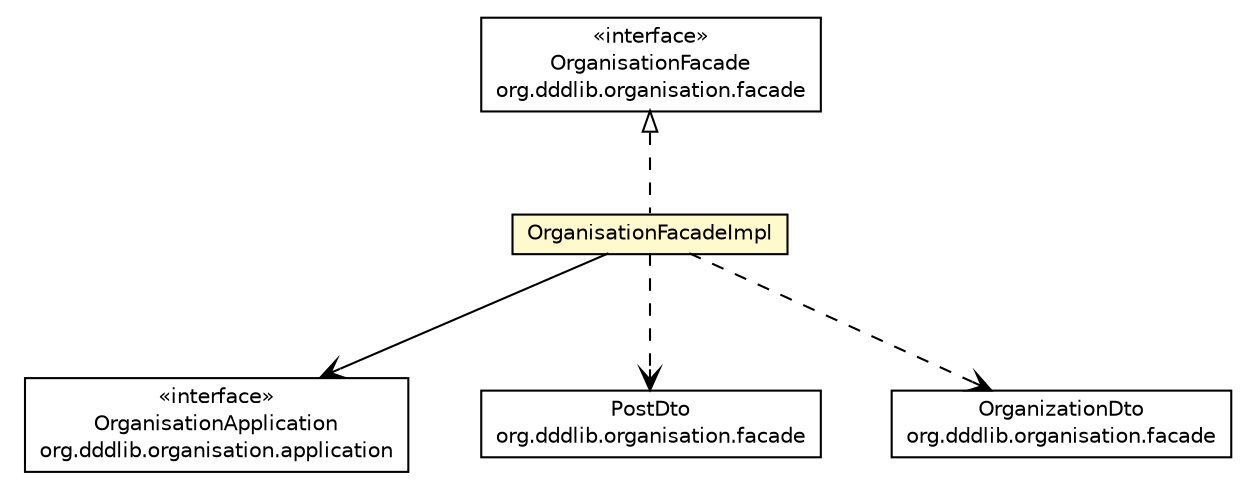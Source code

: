 #!/usr/local/bin/dot
#
# Class diagram 
# Generated by UMLGraph version R5_6_6-8-g8d7759 (http://www.umlgraph.org/)
#

digraph G {
	edge [fontname="Helvetica",fontsize=10,labelfontname="Helvetica",labelfontsize=10];
	node [fontname="Helvetica",fontsize=10,shape=plaintext];
	nodesep=0.25;
	ranksep=0.5;
	// org.dddlib.organisation.application.OrganisationApplication
	c75343 [label=<<table title="org.dddlib.organisation.application.OrganisationApplication" border="0" cellborder="1" cellspacing="0" cellpadding="2" port="p" href="../../application/OrganisationApplication.html">
		<tr><td><table border="0" cellspacing="0" cellpadding="1">
<tr><td align="center" balign="center"> &#171;interface&#187; </td></tr>
<tr><td align="center" balign="center"> OrganisationApplication </td></tr>
<tr><td align="center" balign="center"> org.dddlib.organisation.application </td></tr>
		</table></td></tr>
		</table>>, URL="../../application/OrganisationApplication.html", fontname="Helvetica", fontcolor="black", fontsize=10.0];
	// org.dddlib.organisation.facade.PostDto
	c75344 [label=<<table title="org.dddlib.organisation.facade.PostDto" border="0" cellborder="1" cellspacing="0" cellpadding="2" port="p" href="../PostDto.html">
		<tr><td><table border="0" cellspacing="0" cellpadding="1">
<tr><td align="center" balign="center"> PostDto </td></tr>
<tr><td align="center" balign="center"> org.dddlib.organisation.facade </td></tr>
		</table></td></tr>
		</table>>, URL="../PostDto.html", fontname="Helvetica", fontcolor="black", fontsize=10.0];
	// org.dddlib.organisation.facade.OrganizationDto
	c75345 [label=<<table title="org.dddlib.organisation.facade.OrganizationDto" border="0" cellborder="1" cellspacing="0" cellpadding="2" port="p" href="../OrganizationDto.html">
		<tr><td><table border="0" cellspacing="0" cellpadding="1">
<tr><td align="center" balign="center"> OrganizationDto </td></tr>
<tr><td align="center" balign="center"> org.dddlib.organisation.facade </td></tr>
		</table></td></tr>
		</table>>, URL="../OrganizationDto.html", fontname="Helvetica", fontcolor="black", fontsize=10.0];
	// org.dddlib.organisation.facade.OrganisationFacade
	c75346 [label=<<table title="org.dddlib.organisation.facade.OrganisationFacade" border="0" cellborder="1" cellspacing="0" cellpadding="2" port="p" href="../OrganisationFacade.html">
		<tr><td><table border="0" cellspacing="0" cellpadding="1">
<tr><td align="center" balign="center"> &#171;interface&#187; </td></tr>
<tr><td align="center" balign="center"> OrganisationFacade </td></tr>
<tr><td align="center" balign="center"> org.dddlib.organisation.facade </td></tr>
		</table></td></tr>
		</table>>, URL="../OrganisationFacade.html", fontname="Helvetica", fontcolor="black", fontsize=10.0];
	// org.dddlib.organisation.facade.impl.OrganisationFacadeImpl
	c75349 [label=<<table title="org.dddlib.organisation.facade.impl.OrganisationFacadeImpl" border="0" cellborder="1" cellspacing="0" cellpadding="2" port="p" bgcolor="lemonChiffon" href="./OrganisationFacadeImpl.html">
		<tr><td><table border="0" cellspacing="0" cellpadding="1">
<tr><td align="center" balign="center"> OrganisationFacadeImpl </td></tr>
		</table></td></tr>
		</table>>, URL="./OrganisationFacadeImpl.html", fontname="Helvetica", fontcolor="black", fontsize=10.0];
	//org.dddlib.organisation.facade.impl.OrganisationFacadeImpl implements org.dddlib.organisation.facade.OrganisationFacade
	c75346:p -> c75349:p [dir=back,arrowtail=empty,style=dashed];
	// org.dddlib.organisation.facade.impl.OrganisationFacadeImpl NAVASSOC org.dddlib.organisation.application.OrganisationApplication
	c75349:p -> c75343:p [taillabel="", label=" "headlabel="", fontname="Helvetica", fontcolor="black", fontsize=10.0, color="black", arrowhead=open];
	// org.dddlib.organisation.facade.impl.OrganisationFacadeImpl DEPEND org.dddlib.organisation.facade.OrganizationDto
	c75349:p -> c75345:p [taillabel="", label=" "headlabel="", fontname="Helvetica", fontcolor="black", fontsize=10.0, color="black", arrowhead=open, style=dashed];
	// org.dddlib.organisation.facade.impl.OrganisationFacadeImpl DEPEND org.dddlib.organisation.facade.PostDto
	c75349:p -> c75344:p [taillabel="", label=" "headlabel="", fontname="Helvetica", fontcolor="black", fontsize=10.0, color="black", arrowhead=open, style=dashed];
}

